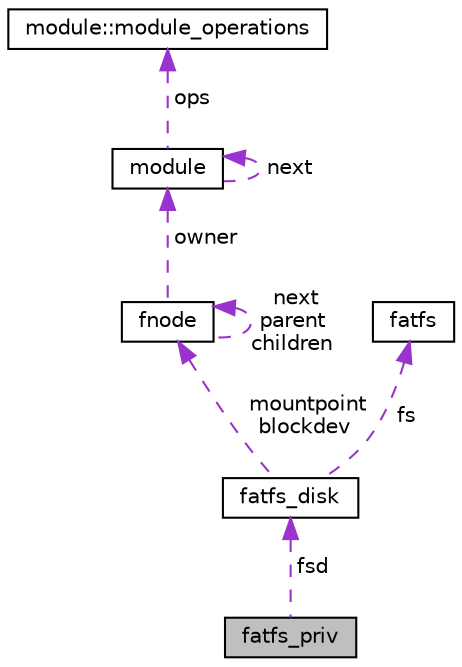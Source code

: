 digraph "fatfs_priv"
{
  edge [fontname="Helvetica",fontsize="10",labelfontname="Helvetica",labelfontsize="10"];
  node [fontname="Helvetica",fontsize="10",shape=record];
  Node1 [label="fatfs_priv",height=0.2,width=0.4,color="black", fillcolor="grey75", style="filled", fontcolor="black"];
  Node2 -> Node1 [dir="back",color="darkorchid3",fontsize="10",style="dashed",label=" fsd" ,fontname="Helvetica"];
  Node2 [label="fatfs_disk",height=0.2,width=0.4,color="black", fillcolor="white", style="filled",URL="$structfatfs__disk.html"];
  Node3 -> Node2 [dir="back",color="darkorchid3",fontsize="10",style="dashed",label=" mountpoint\nblockdev" ,fontname="Helvetica"];
  Node3 [label="fnode",height=0.2,width=0.4,color="black", fillcolor="white", style="filled",URL="$structfnode.html"];
  Node3 -> Node3 [dir="back",color="darkorchid3",fontsize="10",style="dashed",label=" next\nparent\nchildren" ,fontname="Helvetica"];
  Node4 -> Node3 [dir="back",color="darkorchid3",fontsize="10",style="dashed",label=" owner" ,fontname="Helvetica"];
  Node4 [label="module",height=0.2,width=0.4,color="black", fillcolor="white", style="filled",URL="$structmodule.html"];
  Node5 -> Node4 [dir="back",color="darkorchid3",fontsize="10",style="dashed",label=" ops" ,fontname="Helvetica"];
  Node5 [label="module::module_operations",height=0.2,width=0.4,color="black", fillcolor="white", style="filled",URL="$structmodule_1_1module__operations.html"];
  Node4 -> Node4 [dir="back",color="darkorchid3",fontsize="10",style="dashed",label=" next" ,fontname="Helvetica"];
  Node6 -> Node2 [dir="back",color="darkorchid3",fontsize="10",style="dashed",label=" fs" ,fontname="Helvetica"];
  Node6 [label="fatfs",height=0.2,width=0.4,color="black", fillcolor="white", style="filled",URL="$structfatfs.html"];
}
